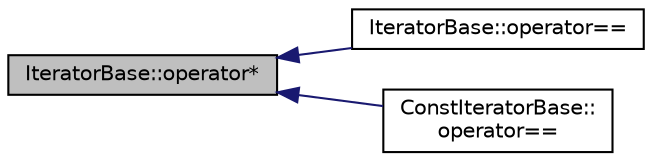 digraph "IteratorBase::operator*"
{
 // INTERACTIVE_SVG=YES
  edge [fontname="Helvetica",fontsize="10",labelfontname="Helvetica",labelfontsize="10"];
  node [fontname="Helvetica",fontsize="10",shape=record];
  rankdir="LR";
  Node13 [label="IteratorBase::operator*",height=0.2,width=0.4,color="black", fillcolor="grey75", style="filled", fontcolor="black"];
  Node13 -> Node14 [dir="back",color="midnightblue",fontsize="10",style="solid",fontname="Helvetica"];
  Node14 [label="IteratorBase::operator==",height=0.2,width=0.4,color="black", fillcolor="white", style="filled",URL="$class_iterator_base.html#a7475728422cb73f91d1c4cb4c3d07499"];
  Node13 -> Node15 [dir="back",color="midnightblue",fontsize="10",style="solid",fontname="Helvetica"];
  Node15 [label="ConstIteratorBase::\loperator==",height=0.2,width=0.4,color="black", fillcolor="white", style="filled",URL="$class_const_iterator_base.html#a584d54dbb1730a6d066a6935474ded25"];
}
